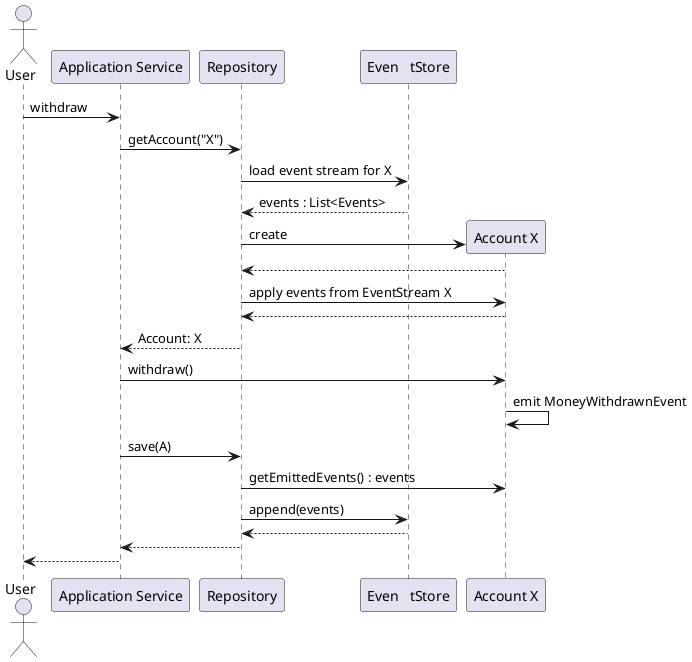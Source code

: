 @startuml

actor "User" as U
participant "Application Service" as AS
participant "Repository" as R
participant "Even   tStore" as ES

U -> AS: withdraw
AS -> R: getAccount("X")
R -> ES: load event stream for X
R <-- ES: events : List<Events>
create "Account X" as A
R ->  A: create
R <-- A
R -> A: apply events from EventStream X
R <-- A
AS <-- R: Account: X
AS -> A: withdraw()
A -> A: emit MoneyWithdrawnEvent
AS -> R: save(A)
R -> A: getEmittedEvents() : events
R -> ES: append(events)
R <-- ES
AS <-- R
U <-- AS

@enduml